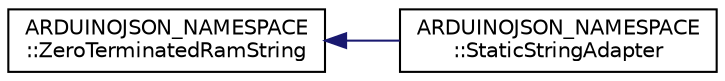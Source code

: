 digraph "Graphical Class Hierarchy"
{
 // LATEX_PDF_SIZE
  edge [fontname="Helvetica",fontsize="10",labelfontname="Helvetica",labelfontsize="10"];
  node [fontname="Helvetica",fontsize="10",shape=record];
  rankdir="LR";
  Node0 [label="ARDUINOJSON_NAMESPACE\l::ZeroTerminatedRamString",height=0.2,width=0.4,color="black", fillcolor="white", style="filled",URL="$classARDUINOJSON__NAMESPACE_1_1ZeroTerminatedRamString.html",tooltip=" "];
  Node0 -> Node1 [dir="back",color="midnightblue",fontsize="10",style="solid",fontname="Helvetica"];
  Node1 [label="ARDUINOJSON_NAMESPACE\l::StaticStringAdapter",height=0.2,width=0.4,color="black", fillcolor="white", style="filled",URL="$classARDUINOJSON__NAMESPACE_1_1StaticStringAdapter.html",tooltip=" "];
}
